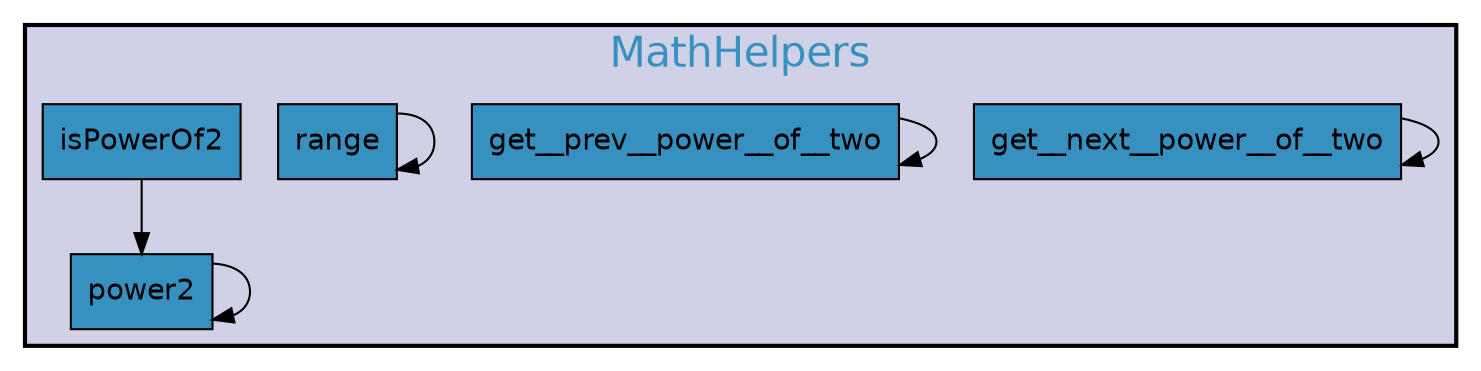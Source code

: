 digraph G {
fontname=helvetica;
subgraph cluster_MathHelpers {
style=filled;
fontsize="20.0";
fillcolor="#d0d1e6";
fontcolor="#3690c0";
penwidth=2;
label=MathHelpers;
get__next__power__of__two [shape=rectangle, style=filled, fontname=helvetica, fillcolor="#3690c0"];
get__prev__power__of__two [shape=rectangle, style=filled, fontname=helvetica, fillcolor="#3690c0"];
range [shape=rectangle, style=filled, fontname=helvetica, fillcolor="#3690c0"];
isPowerOf2 [shape=rectangle, style=filled, fontname=helvetica, fillcolor="#3690c0"];
power2 [shape=rectangle, style=filled, fontname=helvetica, fillcolor="#3690c0"];
}

get__next__power__of__two -> get__next__power__of__two;
get__prev__power__of__two -> get__prev__power__of__two;
range -> range;
isPowerOf2 -> power2;
power2 -> power2;
}
